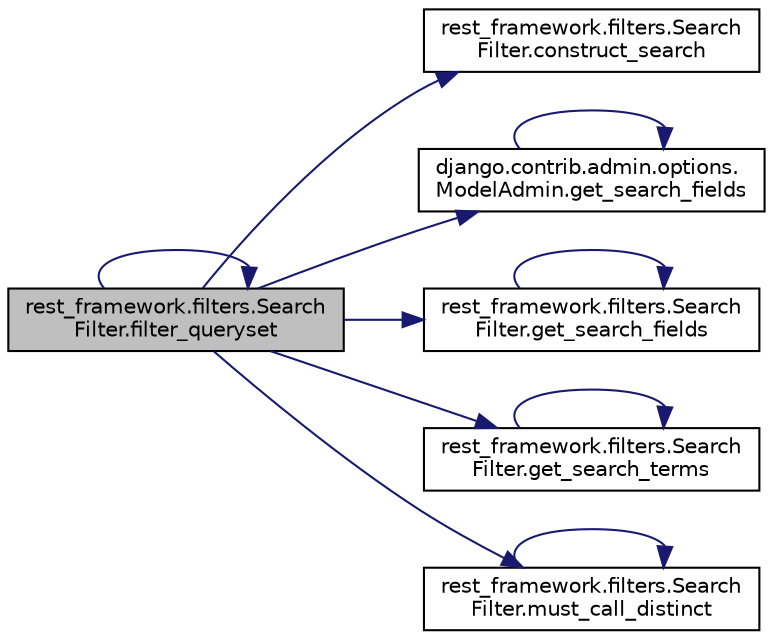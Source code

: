 digraph "rest_framework.filters.SearchFilter.filter_queryset"
{
 // LATEX_PDF_SIZE
  edge [fontname="Helvetica",fontsize="10",labelfontname="Helvetica",labelfontsize="10"];
  node [fontname="Helvetica",fontsize="10",shape=record];
  rankdir="LR";
  Node1 [label="rest_framework.filters.Search\lFilter.filter_queryset",height=0.2,width=0.4,color="black", fillcolor="grey75", style="filled", fontcolor="black",tooltip=" "];
  Node1 -> Node2 [color="midnightblue",fontsize="10",style="solid",fontname="Helvetica"];
  Node2 [label="rest_framework.filters.Search\lFilter.construct_search",height=0.2,width=0.4,color="black", fillcolor="white", style="filled",URL="$dd/d45/classrest__framework_1_1filters_1_1_search_filter.html#a85a8bd8e7ed53cb60db747aeb9e99ad2",tooltip=" "];
  Node1 -> Node1 [color="midnightblue",fontsize="10",style="solid",fontname="Helvetica"];
  Node1 -> Node3 [color="midnightblue",fontsize="10",style="solid",fontname="Helvetica"];
  Node3 [label="django.contrib.admin.options.\lModelAdmin.get_search_fields",height=0.2,width=0.4,color="black", fillcolor="white", style="filled",URL="$d5/d05/classdjango_1_1contrib_1_1admin_1_1options_1_1_model_admin.html#ae2c21be64ea9b1d300305dec79ded29f",tooltip=" "];
  Node3 -> Node3 [color="midnightblue",fontsize="10",style="solid",fontname="Helvetica"];
  Node1 -> Node4 [color="midnightblue",fontsize="10",style="solid",fontname="Helvetica"];
  Node4 [label="rest_framework.filters.Search\lFilter.get_search_fields",height=0.2,width=0.4,color="black", fillcolor="white", style="filled",URL="$dd/d45/classrest__framework_1_1filters_1_1_search_filter.html#a09d13aa808ece39934891954c4443680",tooltip=" "];
  Node4 -> Node4 [color="midnightblue",fontsize="10",style="solid",fontname="Helvetica"];
  Node1 -> Node5 [color="midnightblue",fontsize="10",style="solid",fontname="Helvetica"];
  Node5 [label="rest_framework.filters.Search\lFilter.get_search_terms",height=0.2,width=0.4,color="black", fillcolor="white", style="filled",URL="$dd/d45/classrest__framework_1_1filters_1_1_search_filter.html#a2c628ee3f493f3fbd332581959af28f0",tooltip=" "];
  Node5 -> Node5 [color="midnightblue",fontsize="10",style="solid",fontname="Helvetica"];
  Node1 -> Node6 [color="midnightblue",fontsize="10",style="solid",fontname="Helvetica"];
  Node6 [label="rest_framework.filters.Search\lFilter.must_call_distinct",height=0.2,width=0.4,color="black", fillcolor="white", style="filled",URL="$dd/d45/classrest__framework_1_1filters_1_1_search_filter.html#a048c71d46110fd10c43b40ffcc6cb791",tooltip=" "];
  Node6 -> Node6 [color="midnightblue",fontsize="10",style="solid",fontname="Helvetica"];
}
